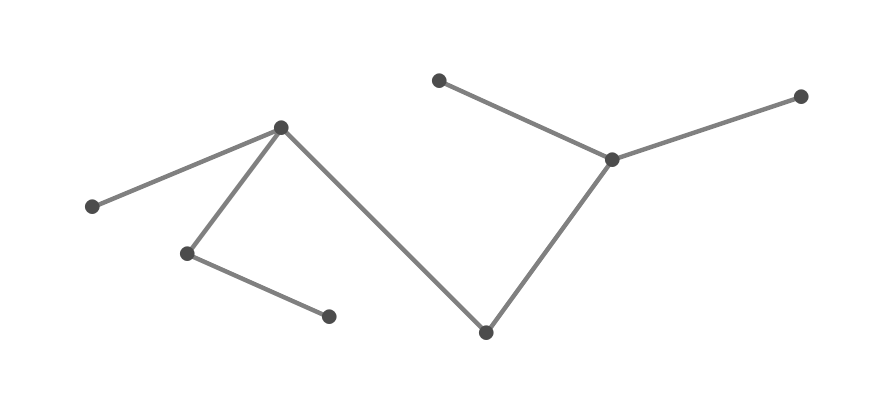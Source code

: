 \begin{tikzpicture}[scale=2]
\usetikzlibrary{decorations.markings}

\coordinate (P1) at (0,0);
\coordinate (P2) at (1.2,0.5);
\coordinate (P3) at (2.5,-0.8);
\coordinate (P4) at (2.2,0.8);
\coordinate (P5) at (3.3,0.3);
\coordinate (P6) at (4.5,0.7);
\coordinate (P7) at (0.6,-0.3);
\coordinate (P8) at (1.5,-0.7);

\draw[ultra thick, black!50]
  (P1) -- (P2) -- (P3) -- (P5) -- (P6) 
  (P2) -- (P7) -- (P8)
  (P5) -- (P4)

;  

\foreach \i in {1,...,8}{
  \path (P\i) node[scale=5,black!70]{.};
}

\end{tikzpicture}